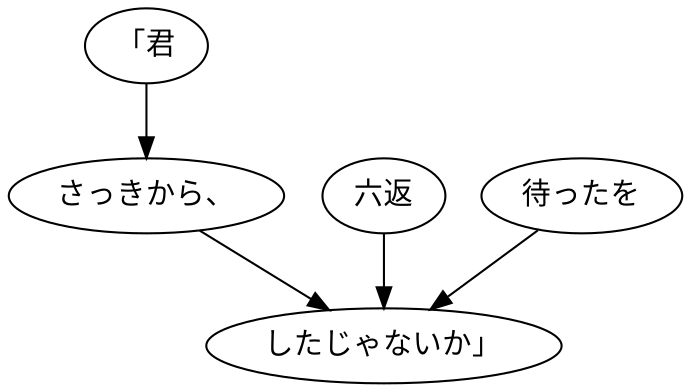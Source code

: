 digraph graph7666 {
	node0 [label="「君"];
	node1 [label="さっきから、"];
	node2 [label="六返"];
	node3 [label="待ったを"];
	node4 [label="したじゃないか」"];
	node0 -> node1;
	node1 -> node4;
	node2 -> node4;
	node3 -> node4;
}
